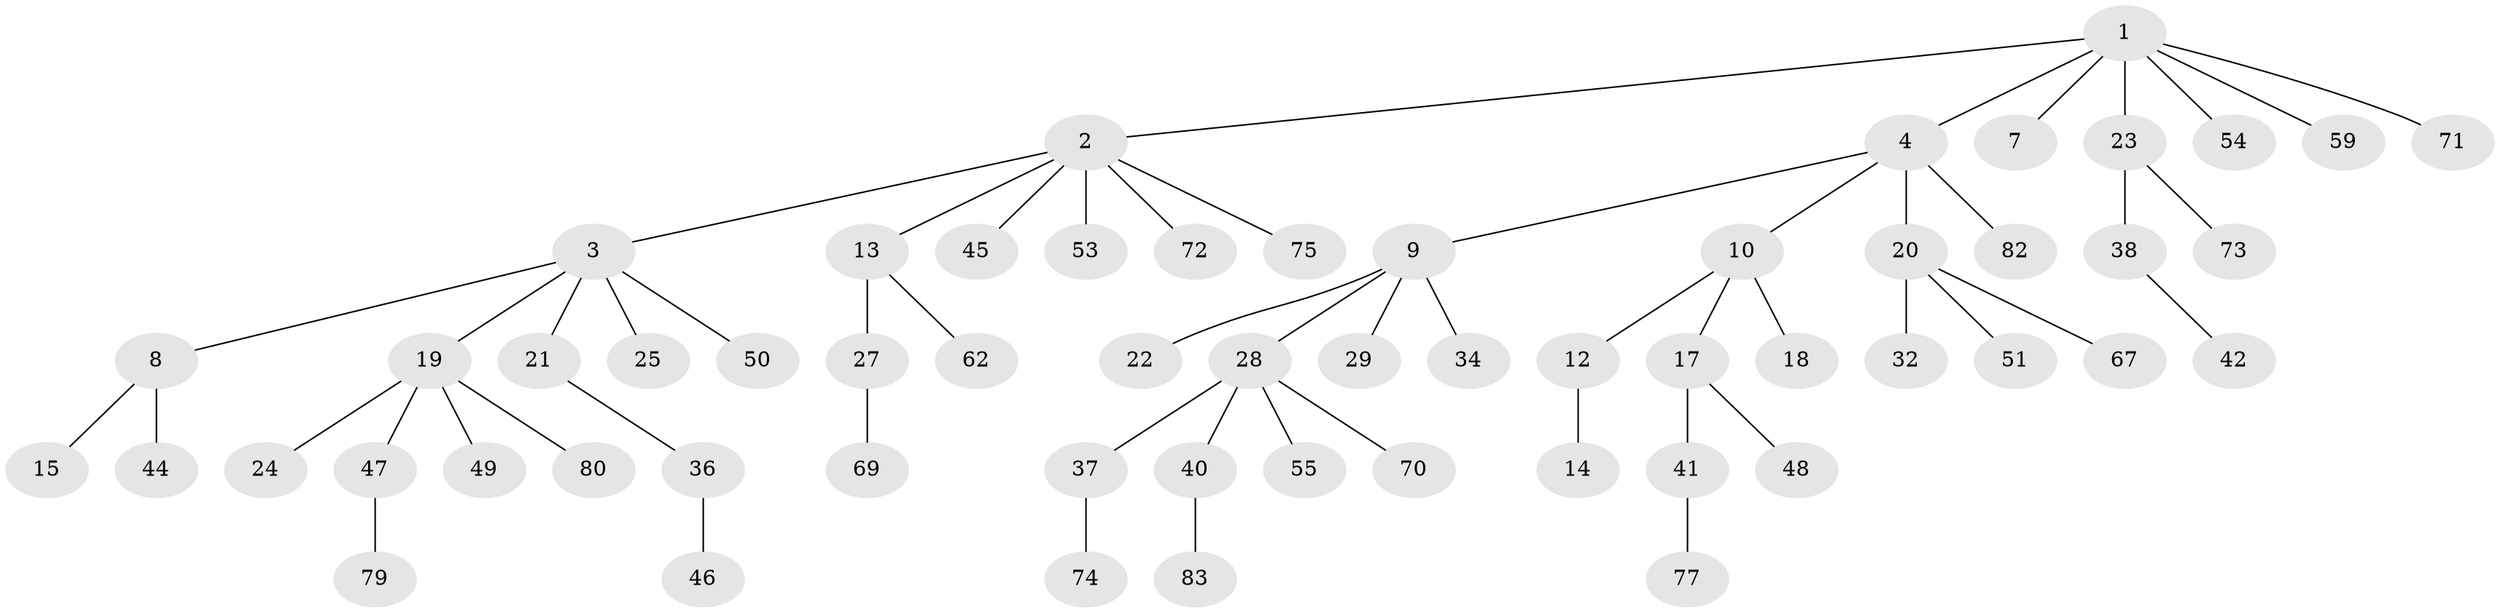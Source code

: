 // original degree distribution, {4: 0.07228915662650602, 7: 0.012048192771084338, 3: 0.1686746987951807, 5: 0.04819277108433735, 1: 0.5421686746987951, 2: 0.1566265060240964}
// Generated by graph-tools (version 1.1) at 2025/11/02/27/25 16:11:24]
// undirected, 58 vertices, 57 edges
graph export_dot {
graph [start="1"]
  node [color=gray90,style=filled];
  1 [super="+5"];
  2 [super="+11"];
  3 [super="+56"];
  4 [super="+6"];
  7;
  8 [super="+26"];
  9 [super="+16"];
  10 [super="+78"];
  12 [super="+63"];
  13 [super="+81"];
  14;
  15 [super="+65"];
  17 [super="+35"];
  18;
  19 [super="+30"];
  20 [super="+31"];
  21;
  22;
  23 [super="+64"];
  24 [super="+66"];
  25 [super="+61"];
  27 [super="+60"];
  28 [super="+33"];
  29;
  32;
  34;
  36 [super="+52"];
  37 [super="+39"];
  38;
  40 [super="+68"];
  41 [super="+43"];
  42 [super="+57"];
  44;
  45;
  46;
  47 [super="+58"];
  48;
  49;
  50;
  51;
  53;
  54;
  55 [super="+76"];
  59;
  62;
  67;
  69;
  70;
  71;
  72;
  73;
  74;
  75;
  77;
  79;
  80;
  82;
  83;
  1 -- 2;
  1 -- 4;
  1 -- 23;
  1 -- 7;
  1 -- 54;
  1 -- 71;
  1 -- 59;
  2 -- 3;
  2 -- 72;
  2 -- 13;
  2 -- 53;
  2 -- 75;
  2 -- 45;
  3 -- 8;
  3 -- 19;
  3 -- 21;
  3 -- 25;
  3 -- 50;
  4 -- 9;
  4 -- 10;
  4 -- 82;
  4 -- 20;
  8 -- 15;
  8 -- 44;
  9 -- 28;
  9 -- 34;
  9 -- 29;
  9 -- 22;
  10 -- 12;
  10 -- 17;
  10 -- 18;
  12 -- 14;
  13 -- 27;
  13 -- 62;
  17 -- 48;
  17 -- 41;
  19 -- 24;
  19 -- 47;
  19 -- 80;
  19 -- 49;
  20 -- 67;
  20 -- 32;
  20 -- 51;
  21 -- 36;
  23 -- 38;
  23 -- 73;
  27 -- 69;
  28 -- 70;
  28 -- 40;
  28 -- 37;
  28 -- 55;
  36 -- 46;
  37 -- 74;
  38 -- 42;
  40 -- 83;
  41 -- 77;
  47 -- 79;
}
